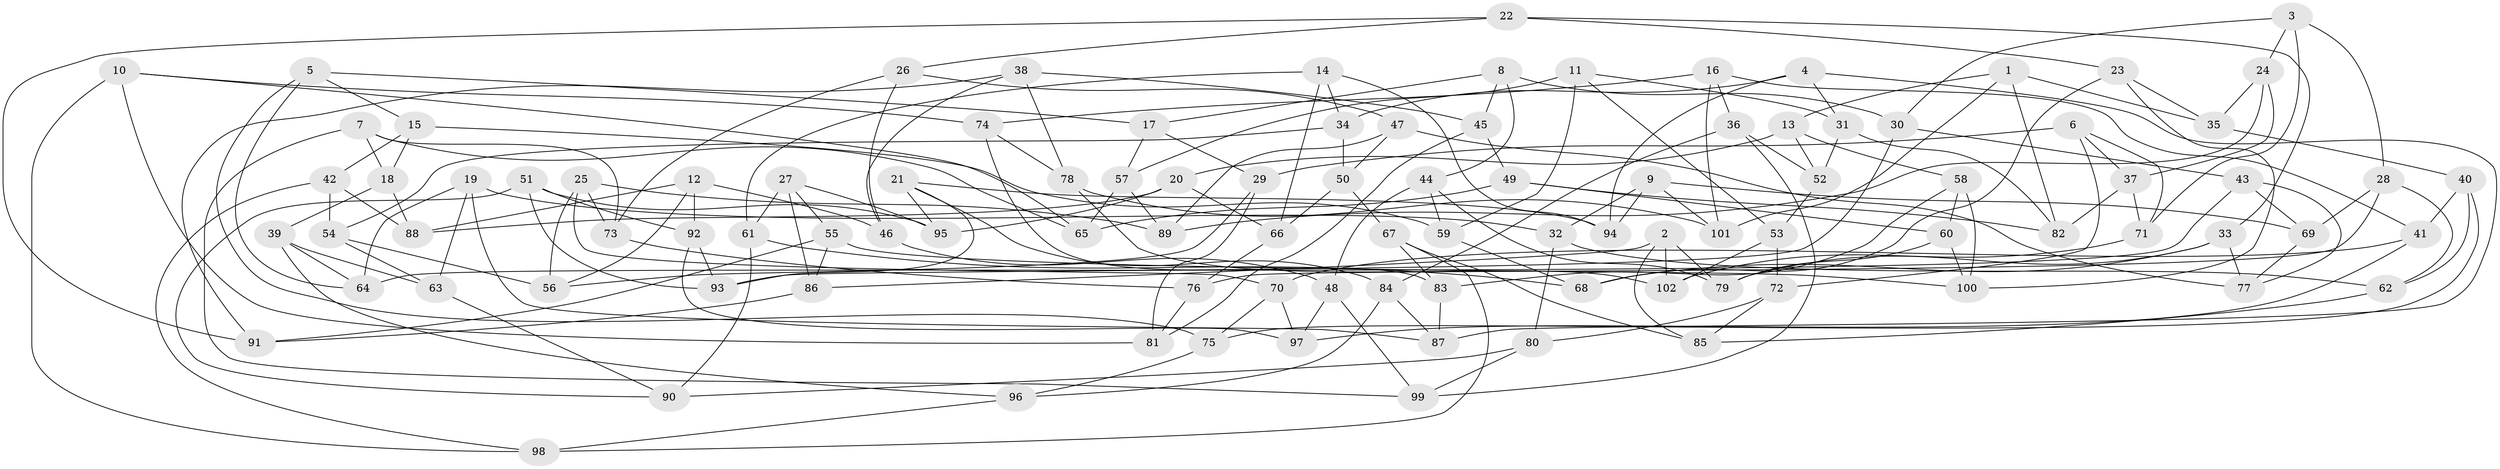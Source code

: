 // Generated by graph-tools (version 1.1) at 2025/26/03/09/25 03:26:51]
// undirected, 102 vertices, 204 edges
graph export_dot {
graph [start="1"]
  node [color=gray90,style=filled];
  1;
  2;
  3;
  4;
  5;
  6;
  7;
  8;
  9;
  10;
  11;
  12;
  13;
  14;
  15;
  16;
  17;
  18;
  19;
  20;
  21;
  22;
  23;
  24;
  25;
  26;
  27;
  28;
  29;
  30;
  31;
  32;
  33;
  34;
  35;
  36;
  37;
  38;
  39;
  40;
  41;
  42;
  43;
  44;
  45;
  46;
  47;
  48;
  49;
  50;
  51;
  52;
  53;
  54;
  55;
  56;
  57;
  58;
  59;
  60;
  61;
  62;
  63;
  64;
  65;
  66;
  67;
  68;
  69;
  70;
  71;
  72;
  73;
  74;
  75;
  76;
  77;
  78;
  79;
  80;
  81;
  82;
  83;
  84;
  85;
  86;
  87;
  88;
  89;
  90;
  91;
  92;
  93;
  94;
  95;
  96;
  97;
  98;
  99;
  100;
  101;
  102;
  1 -- 35;
  1 -- 13;
  1 -- 82;
  1 -- 101;
  2 -- 79;
  2 -- 102;
  2 -- 85;
  2 -- 86;
  3 -- 28;
  3 -- 30;
  3 -- 24;
  3 -- 71;
  4 -- 31;
  4 -- 94;
  4 -- 87;
  4 -- 34;
  5 -- 17;
  5 -- 15;
  5 -- 75;
  5 -- 64;
  6 -- 29;
  6 -- 71;
  6 -- 37;
  6 -- 72;
  7 -- 73;
  7 -- 99;
  7 -- 18;
  7 -- 65;
  8 -- 44;
  8 -- 45;
  8 -- 30;
  8 -- 17;
  9 -- 32;
  9 -- 101;
  9 -- 94;
  9 -- 69;
  10 -- 74;
  10 -- 98;
  10 -- 81;
  10 -- 65;
  11 -- 53;
  11 -- 59;
  11 -- 57;
  11 -- 31;
  12 -- 46;
  12 -- 92;
  12 -- 56;
  12 -- 88;
  13 -- 58;
  13 -- 52;
  13 -- 20;
  14 -- 66;
  14 -- 61;
  14 -- 94;
  14 -- 34;
  15 -- 42;
  15 -- 59;
  15 -- 18;
  16 -- 74;
  16 -- 36;
  16 -- 101;
  16 -- 41;
  17 -- 57;
  17 -- 29;
  18 -- 39;
  18 -- 88;
  19 -- 87;
  19 -- 64;
  19 -- 63;
  19 -- 32;
  20 -- 88;
  20 -- 95;
  20 -- 66;
  21 -- 94;
  21 -- 93;
  21 -- 84;
  21 -- 95;
  22 -- 26;
  22 -- 23;
  22 -- 33;
  22 -- 91;
  23 -- 100;
  23 -- 68;
  23 -- 35;
  24 -- 35;
  24 -- 37;
  24 -- 89;
  25 -- 56;
  25 -- 89;
  25 -- 73;
  25 -- 70;
  26 -- 73;
  26 -- 47;
  26 -- 46;
  27 -- 55;
  27 -- 95;
  27 -- 86;
  27 -- 61;
  28 -- 62;
  28 -- 76;
  28 -- 69;
  29 -- 56;
  29 -- 81;
  30 -- 93;
  30 -- 43;
  31 -- 82;
  31 -- 52;
  32 -- 62;
  32 -- 80;
  33 -- 79;
  33 -- 68;
  33 -- 77;
  34 -- 50;
  34 -- 54;
  35 -- 40;
  36 -- 99;
  36 -- 52;
  36 -- 84;
  37 -- 71;
  37 -- 82;
  38 -- 78;
  38 -- 45;
  38 -- 91;
  38 -- 46;
  39 -- 64;
  39 -- 96;
  39 -- 63;
  40 -- 75;
  40 -- 41;
  40 -- 62;
  41 -- 97;
  41 -- 70;
  42 -- 98;
  42 -- 88;
  42 -- 54;
  43 -- 69;
  43 -- 64;
  43 -- 77;
  44 -- 79;
  44 -- 48;
  44 -- 59;
  45 -- 81;
  45 -- 49;
  46 -- 48;
  47 -- 50;
  47 -- 77;
  47 -- 89;
  48 -- 97;
  48 -- 99;
  49 -- 60;
  49 -- 65;
  49 -- 82;
  50 -- 67;
  50 -- 66;
  51 -- 93;
  51 -- 92;
  51 -- 95;
  51 -- 90;
  52 -- 53;
  53 -- 102;
  53 -- 72;
  54 -- 56;
  54 -- 63;
  55 -- 86;
  55 -- 100;
  55 -- 91;
  57 -- 65;
  57 -- 89;
  58 -- 60;
  58 -- 100;
  58 -- 83;
  59 -- 68;
  60 -- 100;
  60 -- 79;
  61 -- 90;
  61 -- 68;
  62 -- 85;
  63 -- 90;
  66 -- 76;
  67 -- 83;
  67 -- 85;
  67 -- 98;
  69 -- 77;
  70 -- 75;
  70 -- 97;
  71 -- 102;
  72 -- 85;
  72 -- 80;
  73 -- 76;
  74 -- 78;
  74 -- 83;
  75 -- 96;
  76 -- 81;
  78 -- 101;
  78 -- 102;
  80 -- 99;
  80 -- 90;
  83 -- 87;
  84 -- 87;
  84 -- 96;
  86 -- 91;
  92 -- 93;
  92 -- 97;
  96 -- 98;
}
